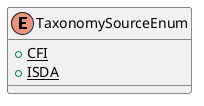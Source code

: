 @startuml

    enum TaxonomySourceEnum [[TaxonomySourceEnum.html]] {
        {static} +CFI
        {static} +ISDA
    }

@enduml
